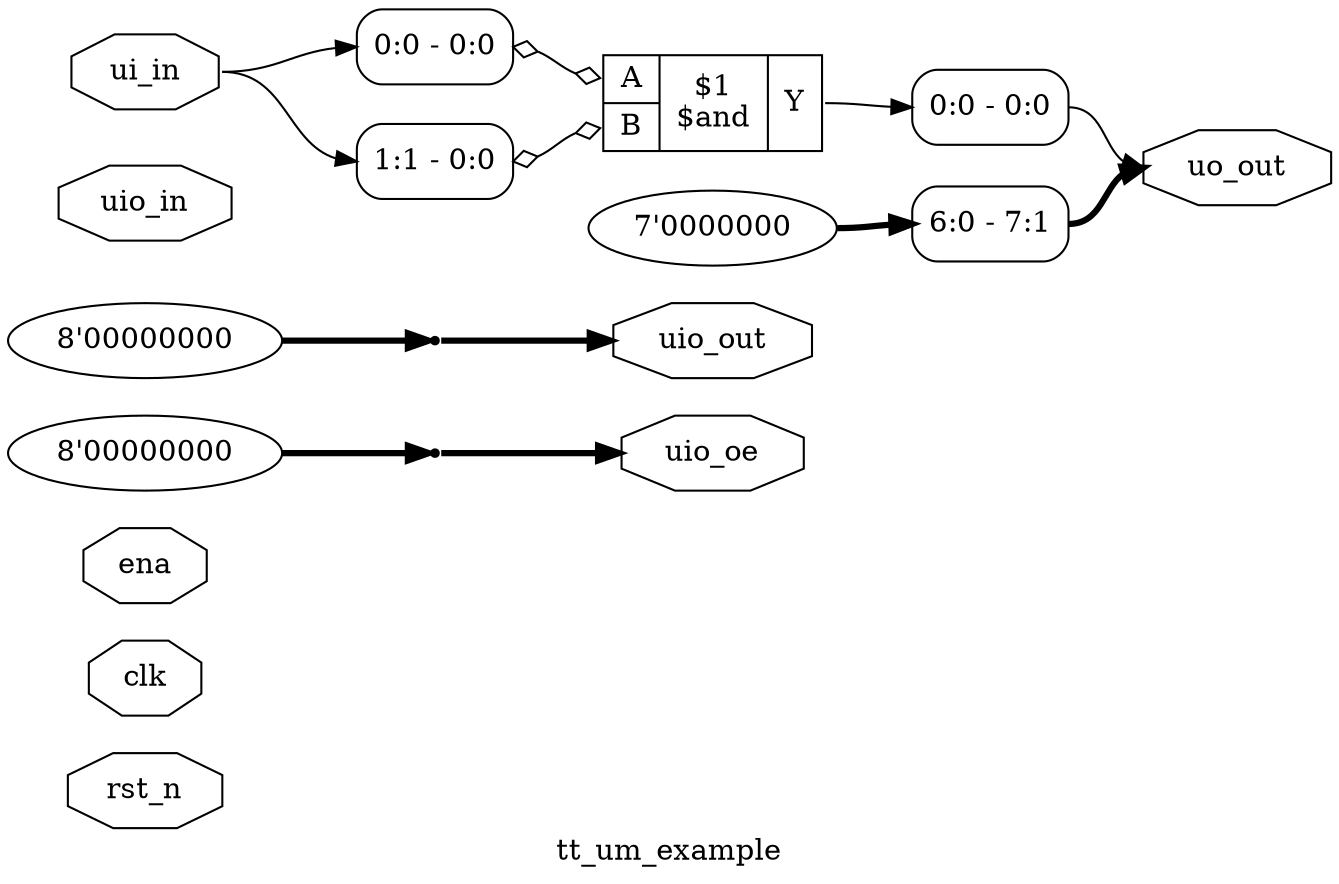 digraph "tt_um_example" {
label="tt_um_example";
rankdir="LR";
remincross=true;
n2 [ shape=octagon, label="rst_n", color="black", fontcolor="black" ];
n3 [ shape=octagon, label="clk", color="black", fontcolor="black" ];
n4 [ shape=octagon, label="ena", color="black", fontcolor="black" ];
n5 [ shape=octagon, label="uio_oe", color="black", fontcolor="black" ];
n6 [ shape=octagon, label="uio_out", color="black", fontcolor="black" ];
n7 [ shape=octagon, label="uio_in", color="black", fontcolor="black" ];
n8 [ shape=octagon, label="uo_out", color="black", fontcolor="black" ];
n9 [ shape=octagon, label="ui_in", color="black", fontcolor="black" ];
c13 [ shape=record, label="{{<p10> A|<p11> B}|$1\n$and|{<p12> Y}}",  ];
x0 [ shape=record, style=rounded, label="<s0> 1:1 - 0:0 ", color="black", fontcolor="black" ];
x0:e -> c13:p11:w [arrowhead=odiamond, arrowtail=odiamond, dir=both, color="black", fontcolor="black", label=""];
x1 [ shape=record, style=rounded, label="<s0> 0:0 - 0:0 ", color="black", fontcolor="black" ];
x1:e -> c13:p10:w [arrowhead=odiamond, arrowtail=odiamond, dir=both, color="black", fontcolor="black", label=""];
v2 [ label="8'00000000" ];
x3 [shape=point, ];
v4 [ label="8'00000000" ];
x5 [shape=point, ];
x6 [ shape=record, style=rounded, label="<s0> 0:0 - 0:0 ", color="black", fontcolor="black" ];
v7 [ label="7'0000000" ];
x8 [ shape=record, style=rounded, label="<s0> 6:0 - 7:1 ", color="black", fontcolor="black" ];
c13:p12:e -> x6:w [color="black", fontcolor="black", label=""];
x5:e -> n5:w [color="black", fontcolor="black", style="setlinewidth(3)", label=""];
x3:e -> n6:w [color="black", fontcolor="black", style="setlinewidth(3)", label=""];
x6:s0:e -> n8:w [color="black", fontcolor="black", label=""];
x8:s0:e -> n8:w [color="black", fontcolor="black", style="setlinewidth(3)", label=""];
n9:e -> x0:s0:w [color="black", fontcolor="black", label=""];
n9:e -> x1:s0:w [color="black", fontcolor="black", label=""];
v2:e -> x3:w [color="black", fontcolor="black", style="setlinewidth(3)", label=""];
v4:e -> x5:w [color="black", fontcolor="black", style="setlinewidth(3)", label=""];
v7:e -> x8:w [color="black", fontcolor="black", style="setlinewidth(3)", label=""];
}
